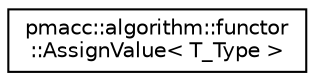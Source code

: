 digraph "Graphical Class Hierarchy"
{
 // LATEX_PDF_SIZE
  edge [fontname="Helvetica",fontsize="10",labelfontname="Helvetica",labelfontsize="10"];
  node [fontname="Helvetica",fontsize="10",shape=record];
  rankdir="LR";
  Node0 [label="pmacc::algorithm::functor\l::AssignValue\< T_Type \>",height=0.2,width=0.4,color="black", fillcolor="white", style="filled",URL="$structpmacc_1_1algorithm_1_1functor_1_1_assign_value.html",tooltip=" "];
}

